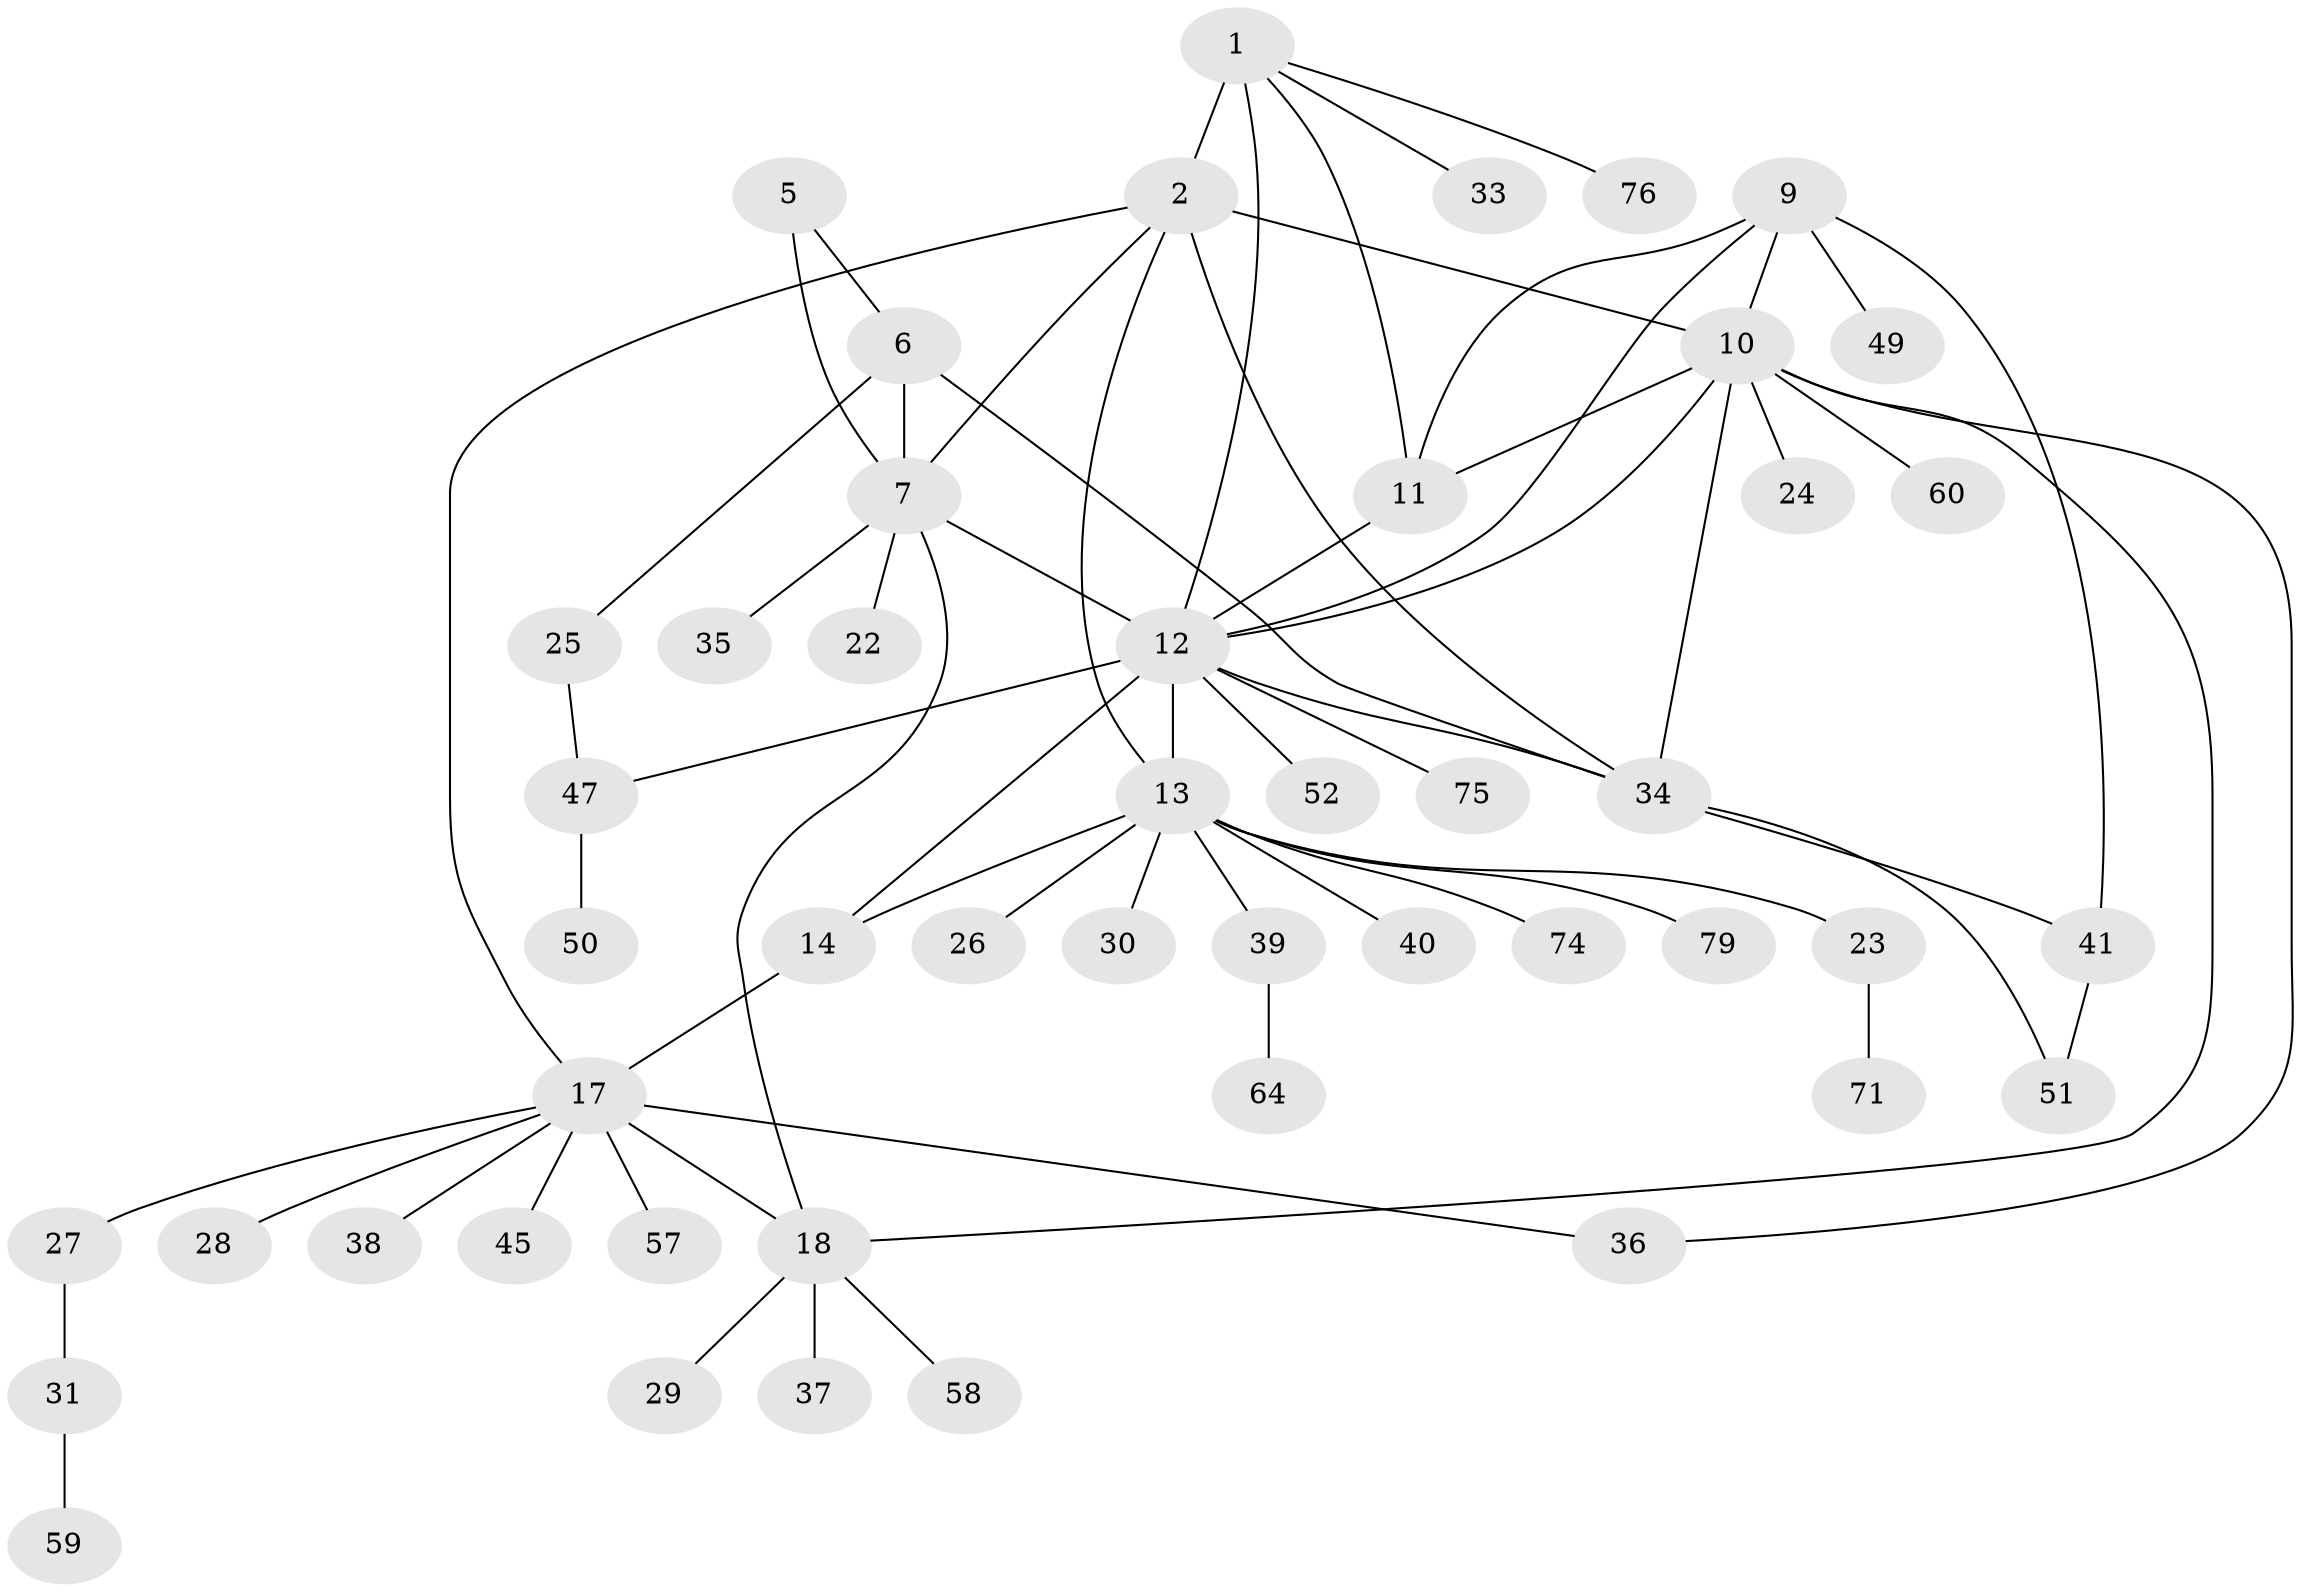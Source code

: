 // original degree distribution, {4: 0.04938271604938271, 13: 0.012345679012345678, 3: 0.08641975308641975, 6: 0.06172839506172839, 5: 0.012345679012345678, 12: 0.024691358024691357, 9: 0.012345679012345678, 8: 0.024691358024691357, 7: 0.024691358024691357, 1: 0.4691358024691358, 2: 0.2222222222222222}
// Generated by graph-tools (version 1.1) at 2025/19/03/04/25 18:19:40]
// undirected, 48 vertices, 66 edges
graph export_dot {
graph [start="1"]
  node [color=gray90,style=filled];
  1 [super="+4"];
  2 [super="+3+70+66+81+65+62"];
  5;
  6;
  7 [super="+8"];
  9 [super="+42+63"];
  10;
  11 [super="+48+61"];
  12 [super="+15"];
  13 [super="+21"];
  14;
  17 [super="+20+19"];
  18 [super="+44"];
  22;
  23;
  24 [super="+56"];
  25 [super="+77"];
  26;
  27;
  28;
  29;
  30;
  31;
  33;
  34 [super="+80+78"];
  35 [super="+46"];
  36;
  37;
  38 [super="+43"];
  39;
  40;
  41;
  45;
  47 [super="+69"];
  49;
  50;
  51 [super="+73"];
  52;
  57;
  58;
  59 [super="+72+68"];
  60;
  64;
  71;
  74;
  75;
  76;
  79;
  1 -- 2 [weight=4];
  1 -- 11;
  1 -- 33;
  1 -- 76;
  1 -- 12;
  2 -- 13;
  2 -- 34;
  2 -- 7 [weight=2];
  2 -- 17;
  2 -- 10;
  5 -- 6;
  5 -- 7 [weight=2];
  6 -- 7 [weight=2];
  6 -- 25;
  6 -- 34;
  7 -- 35;
  7 -- 12 [weight=2];
  7 -- 18;
  7 -- 22;
  9 -- 10;
  9 -- 11;
  9 -- 12;
  9 -- 41;
  9 -- 49;
  10 -- 11;
  10 -- 12;
  10 -- 18;
  10 -- 24;
  10 -- 34;
  10 -- 36;
  10 -- 60;
  11 -- 12;
  12 -- 34;
  12 -- 47;
  12 -- 52;
  12 -- 75;
  12 -- 13 [weight=2];
  12 -- 14 [weight=2];
  13 -- 14;
  13 -- 23;
  13 -- 26;
  13 -- 30;
  13 -- 39;
  13 -- 40;
  13 -- 74;
  13 -- 79;
  14 -- 17;
  17 -- 18 [weight=3];
  17 -- 38;
  17 -- 27;
  17 -- 45;
  17 -- 36;
  17 -- 57;
  17 -- 28;
  18 -- 29;
  18 -- 37;
  18 -- 58;
  23 -- 71;
  25 -- 47;
  27 -- 31;
  31 -- 59;
  34 -- 41;
  34 -- 51;
  39 -- 64;
  41 -- 51;
  47 -- 50;
}
